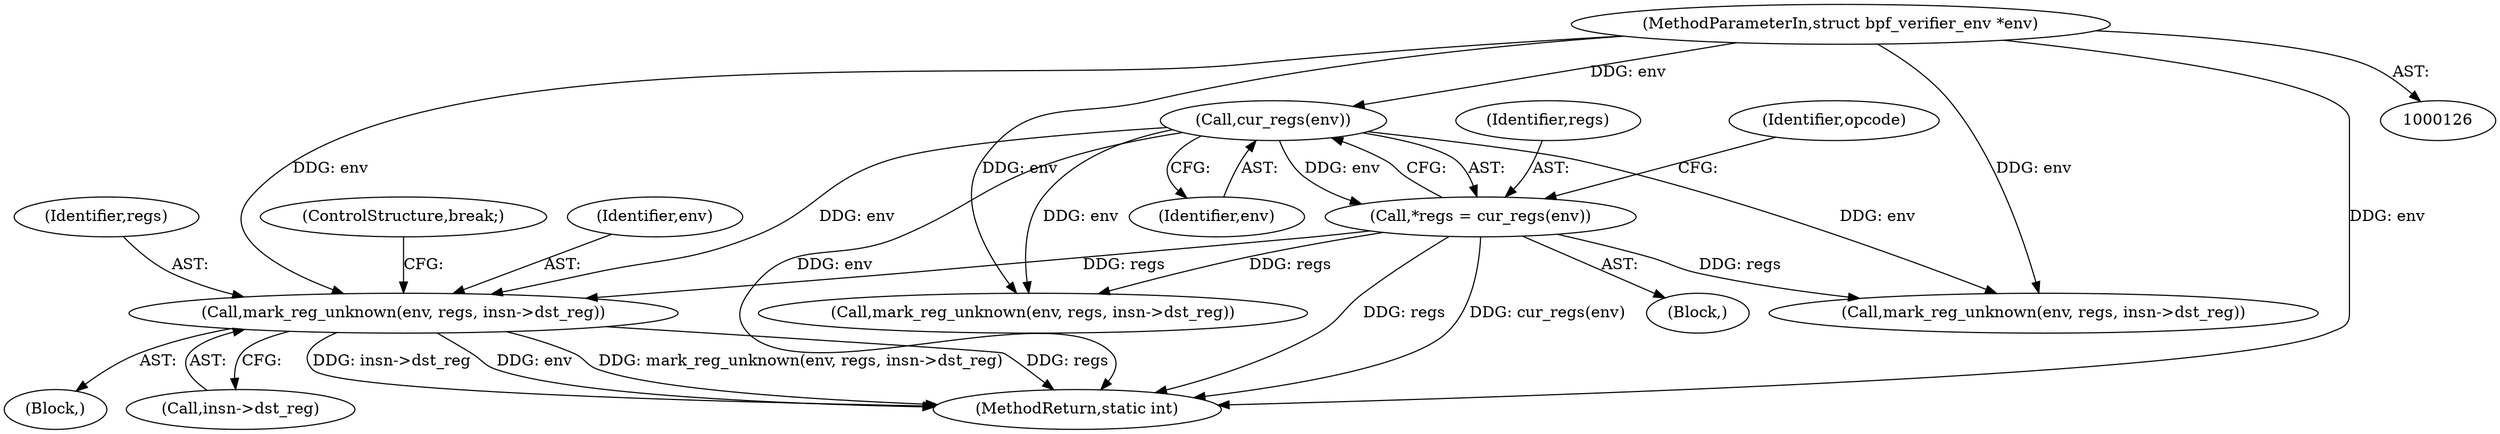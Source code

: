 digraph "0_linux_4374f256ce8182019353c0c639bb8d0695b4c941@pointer" {
"1000640" [label="(Call,mark_reg_unknown(env, regs, insn->dst_reg))"];
"1000135" [label="(Call,cur_regs(env))"];
"1000127" [label="(MethodParameterIn,struct bpf_verifier_env *env)"];
"1000133" [label="(Call,*regs = cur_regs(env))"];
"1000127" [label="(MethodParameterIn,struct bpf_verifier_env *env)"];
"1000788" [label="(Call,mark_reg_unknown(env, regs, insn->dst_reg))"];
"1000640" [label="(Call,mark_reg_unknown(env, regs, insn->dst_reg))"];
"1000641" [label="(Identifier,env)"];
"1000134" [label="(Identifier,regs)"];
"1000639" [label="(Block,)"];
"1000131" [label="(Block,)"];
"1000135" [label="(Call,cur_regs(env))"];
"1000642" [label="(Identifier,regs)"];
"1000646" [label="(ControlStructure,break;)"];
"1000708" [label="(Call,mark_reg_unknown(env, regs, insn->dst_reg))"];
"1000133" [label="(Call,*regs = cur_regs(env))"];
"1000643" [label="(Call,insn->dst_reg)"];
"1000136" [label="(Identifier,env)"];
"1000139" [label="(Identifier,opcode)"];
"1000801" [label="(MethodReturn,static int)"];
"1000640" -> "1000639"  [label="AST: "];
"1000640" -> "1000643"  [label="CFG: "];
"1000641" -> "1000640"  [label="AST: "];
"1000642" -> "1000640"  [label="AST: "];
"1000643" -> "1000640"  [label="AST: "];
"1000646" -> "1000640"  [label="CFG: "];
"1000640" -> "1000801"  [label="DDG: insn->dst_reg"];
"1000640" -> "1000801"  [label="DDG: env"];
"1000640" -> "1000801"  [label="DDG: mark_reg_unknown(env, regs, insn->dst_reg)"];
"1000640" -> "1000801"  [label="DDG: regs"];
"1000135" -> "1000640"  [label="DDG: env"];
"1000127" -> "1000640"  [label="DDG: env"];
"1000133" -> "1000640"  [label="DDG: regs"];
"1000135" -> "1000133"  [label="AST: "];
"1000135" -> "1000136"  [label="CFG: "];
"1000136" -> "1000135"  [label="AST: "];
"1000133" -> "1000135"  [label="CFG: "];
"1000135" -> "1000801"  [label="DDG: env"];
"1000135" -> "1000133"  [label="DDG: env"];
"1000127" -> "1000135"  [label="DDG: env"];
"1000135" -> "1000708"  [label="DDG: env"];
"1000135" -> "1000788"  [label="DDG: env"];
"1000127" -> "1000126"  [label="AST: "];
"1000127" -> "1000801"  [label="DDG: env"];
"1000127" -> "1000708"  [label="DDG: env"];
"1000127" -> "1000788"  [label="DDG: env"];
"1000133" -> "1000131"  [label="AST: "];
"1000134" -> "1000133"  [label="AST: "];
"1000139" -> "1000133"  [label="CFG: "];
"1000133" -> "1000801"  [label="DDG: regs"];
"1000133" -> "1000801"  [label="DDG: cur_regs(env)"];
"1000133" -> "1000708"  [label="DDG: regs"];
"1000133" -> "1000788"  [label="DDG: regs"];
}
